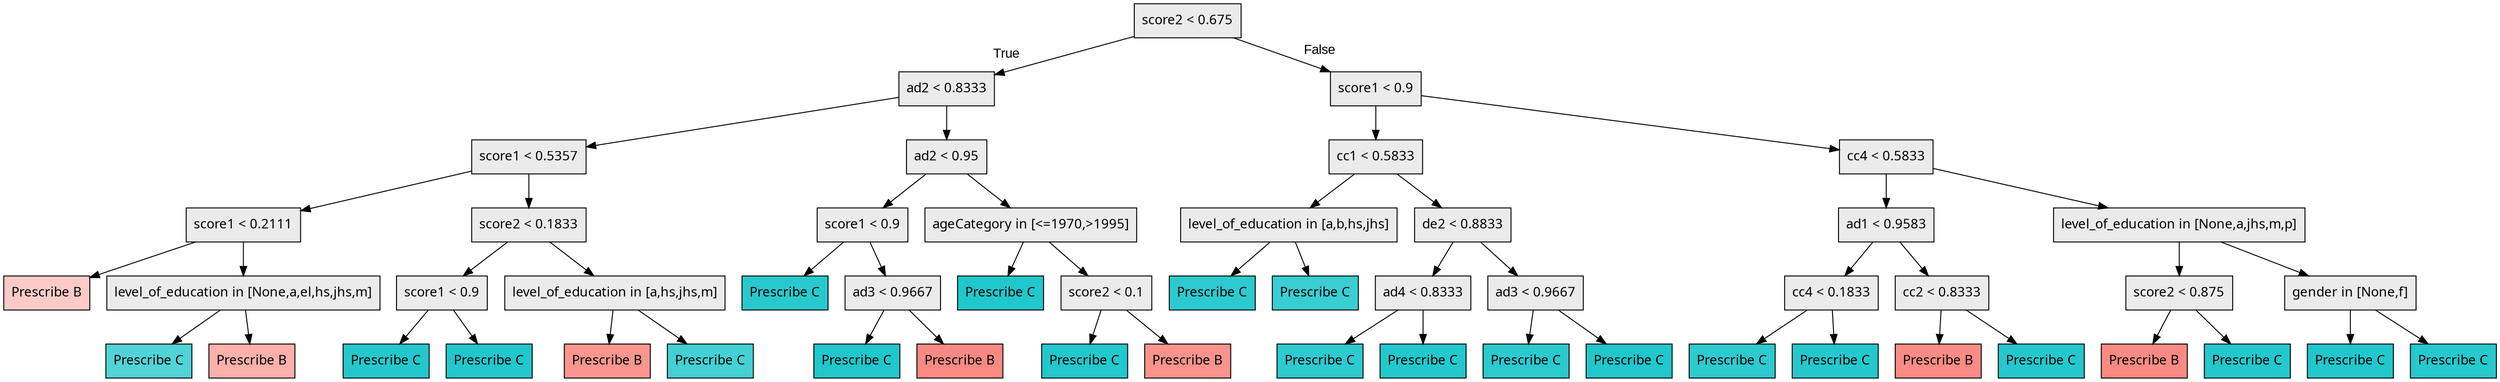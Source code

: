 digraph "G" {
1 [fillcolor="#EBEBEB", fontname="bold arial", label="score2 &lt; 0.675", shape=box, style="filled"];
2 [fillcolor="#EBEBEB", fontname="bold arial", label="ad2 &lt; 0.8333", shape=box, style="filled"];
3 [fillcolor="#EBEBEB", fontname="bold arial", label="score1 &lt; 0.5357", shape=box, style="filled"];
4 [fillcolor="#EBEBEB", fontname="bold arial", label="score1 &lt; 0.2111", shape=box, style="filled"];
5 [color=black, fillcolor="#F8766D60", fontname="bold arial", label="Prescribe B", shape=box, style="filled"];
6 [fillcolor="#EBEBEB", fontname="bold arial", label="level_of_education in [None,a,el,hs,jhs,m]", shape=box, style="filled"];
7 [color=black, fillcolor="#00BFC4ae", fontname="bold arial", label="Prescribe C", shape=box, style="filled"];
8 [color=black, fillcolor="#F8766D93", fontname="bold arial", label="Prescribe B", shape=box, style="filled"];
9 [fillcolor="#EBEBEB", fontname="bold arial", label="score2 &lt; 0.1833", shape=box, style="filled"];
10 [fillcolor="#EBEBEB", fontname="bold arial", label="score1 &lt; 0.9", shape=box, style="filled"];
11 [color=black, fillcolor="#00BFC4db", fontname="bold arial", label="Prescribe C", shape=box, style="filled"];
12 [color=black, fillcolor="#00BFC4de", fontname="bold arial", label="Prescribe C", shape=box, style="filled"];
13 [fillcolor="#EBEBEB", fontname="bold arial", label="level_of_education in [a,hs,jhs,m]", shape=box, style="filled"];
14 [color=black, fillcolor="#F8766Dc3", fontname="bold arial", label="Prescribe B", shape=box, style="filled"];
15 [color=black, fillcolor="#00BFC4ba", fontname="bold arial", label="Prescribe C", shape=box, style="filled"];
16 [fillcolor="#EBEBEB", fontname="bold arial", label="ad2 &lt; 0.95", shape=box, style="filled"];
17 [fillcolor="#EBEBEB", fontname="bold arial", label="score1 &lt; 0.9", shape=box, style="filled"];
18 [color=black, fillcolor="#00BFC4d7", fontname="bold arial", label="Prescribe C", shape=box, style="filled"];
19 [fillcolor="#EBEBEB", fontname="bold arial", label="ad3 &lt; 0.9667", shape=box, style="filled"];
20 [color=black, fillcolor="#00BFC4df", fontname="bold arial", label="Prescribe C", shape=box, style="filled"];
21 [color=black, fillcolor="#F8766Dd9", fontname="bold arial", label="Prescribe B", shape=box, style="filled"];
22 [fillcolor="#EBEBEB", fontname="bold arial", label="ageCategory in [&lt;=1970,&gt;1995]", shape=box, style="filled"];
23 [color=black, fillcolor="#00BFC4df", fontname="bold arial", label="Prescribe C", shape=box, style="filled"];
24 [fillcolor="#EBEBEB", fontname="bold arial", label="score2 &lt; 0.1", shape=box, style="filled"];
25 [color=black, fillcolor="#00BFC4dd", fontname="bold arial", label="Prescribe C", shape=box, style="filled"];
26 [color=black, fillcolor="#F8766Dc8", fontname="bold arial", label="Prescribe B", shape=box, style="filled"];
27 [fillcolor="#EBEBEB", fontname="bold arial", label="score1 &lt; 0.9", shape=box, style="filled"];
28 [fillcolor="#EBEBEB", fontname="bold arial", label="cc1 &lt; 0.5833", shape=box, style="filled"];
29 [fillcolor="#EBEBEB", fontname="bold arial", label="level_of_education in [a,b,hs,jhs]", shape=box, style="filled"];
30 [color=black, fillcolor="#00BFC4d3", fontname="bold arial", label="Prescribe C", shape=box, style="filled"];
31 [color=black, fillcolor="#00BFC4c5", fontname="bold arial", label="Prescribe C", shape=box, style="filled"];
32 [fillcolor="#EBEBEB", fontname="bold arial", label="de2 &lt; 0.8833", shape=box, style="filled"];
33 [fillcolor="#EBEBEB", fontname="bold arial", label="ad4 &lt; 0.8333", shape=box, style="filled"];
34 [color=black, fillcolor="#00BFC4d2", fontname="bold arial", label="Prescribe C", shape=box, style="filled"];
35 [color=black, fillcolor="#00BFC4dc", fontname="bold arial", label="Prescribe C", shape=box, style="filled"];
36 [fillcolor="#EBEBEB", fontname="bold arial", label="ad3 &lt; 0.9667", shape=box, style="filled"];
37 [color=black, fillcolor="#00BFC4d4", fontname="bold arial", label="Prescribe C", shape=box, style="filled"];
38 [color=black, fillcolor="#00BFC4df", fontname="bold arial", label="Prescribe C", shape=box, style="filled"];
39 [fillcolor="#EBEBEB", fontname="bold arial", label="cc4 &lt; 0.5833", shape=box, style="filled"];
40 [fillcolor="#EBEBEB", fontname="bold arial", label="ad1 &lt; 0.9583", shape=box, style="filled"];
41 [fillcolor="#EBEBEB", fontname="bold arial", label="cc4 &lt; 0.1833", shape=box, style="filled"];
42 [color=black, fillcolor="#00BFC4d2", fontname="bold arial", label="Prescribe C", shape=box, style="filled"];
43 [color=black, fillcolor="#00BFC4db", fontname="bold arial", label="Prescribe C", shape=box, style="filled"];
44 [fillcolor="#EBEBEB", fontname="bold arial", label="cc2 &lt; 0.8333", shape=box, style="filled"];
45 [color=black, fillcolor="#F8766Dd5", fontname="bold arial", label="Prescribe B", shape=box, style="filled"];
46 [color=black, fillcolor="#00BFC4db", fontname="bold arial", label="Prescribe C", shape=box, style="filled"];
47 [fillcolor="#EBEBEB", fontname="bold arial", label="level_of_education in [None,a,jhs,m,p]", shape=box, style="filled"];
48 [fillcolor="#EBEBEB", fontname="bold arial", label="score2 &lt; 0.875", shape=box, style="filled"];
49 [color=black, fillcolor="#F8766Dd7", fontname="bold arial", label="Prescribe B", shape=box, style="filled"];
50 [color=black, fillcolor="#00BFC4dc", fontname="bold arial", label="Prescribe C", shape=box, style="filled"];
51 [fillcolor="#EBEBEB", fontname="bold arial", label="gender in [None,f]", shape=box, style="filled"];
52 [color=black, fillcolor="#00BFC4de", fontname="bold arial", label="Prescribe C", shape=box, style="filled"];
53 [color=black, fillcolor="#00BFC4d9", fontname="bold arial", label="Prescribe C", shape=box, style="filled"];
1 -> 2  [fontname="arial", headlabel="True", key=0, labelangle=45, labeldistance="2.5"];
1 -> 27  [fontname="arial", headlabel="False", key=0, labelangle="-45", labeldistance="2.5"];
2 -> 3  [key=0];
2 -> 16  [key=0];
3 -> 4  [key=0];
3 -> 9  [key=0];
4 -> 5  [key=0];
4 -> 6  [key=0];
6 -> 7  [key=0];
6 -> 8  [key=0];
9 -> 10  [key=0];
9 -> 13  [key=0];
10 -> 11  [key=0];
10 -> 12  [key=0];
13 -> 14  [key=0];
13 -> 15  [key=0];
16 -> 17  [key=0];
16 -> 22  [key=0];
17 -> 18  [key=0];
17 -> 19  [key=0];
19 -> 20  [key=0];
19 -> 21  [key=0];
22 -> 23  [key=0];
22 -> 24  [key=0];
24 -> 25  [key=0];
24 -> 26  [key=0];
27 -> 28  [key=0];
27 -> 39  [key=0];
28 -> 29  [key=0];
28 -> 32  [key=0];
29 -> 30  [key=0];
29 -> 31  [key=0];
32 -> 33  [key=0];
32 -> 36  [key=0];
33 -> 34  [key=0];
33 -> 35  [key=0];
36 -> 37  [key=0];
36 -> 38  [key=0];
39 -> 40  [key=0];
39 -> 47  [key=0];
40 -> 41  [key=0];
40 -> 44  [key=0];
41 -> 42  [key=0];
41 -> 43  [key=0];
44 -> 45  [key=0];
44 -> 46  [key=0];
47 -> 48  [key=0];
47 -> 51  [key=0];
48 -> 49  [key=0];
48 -> 50  [key=0];
51 -> 52  [key=0];
51 -> 53  [key=0];
}
